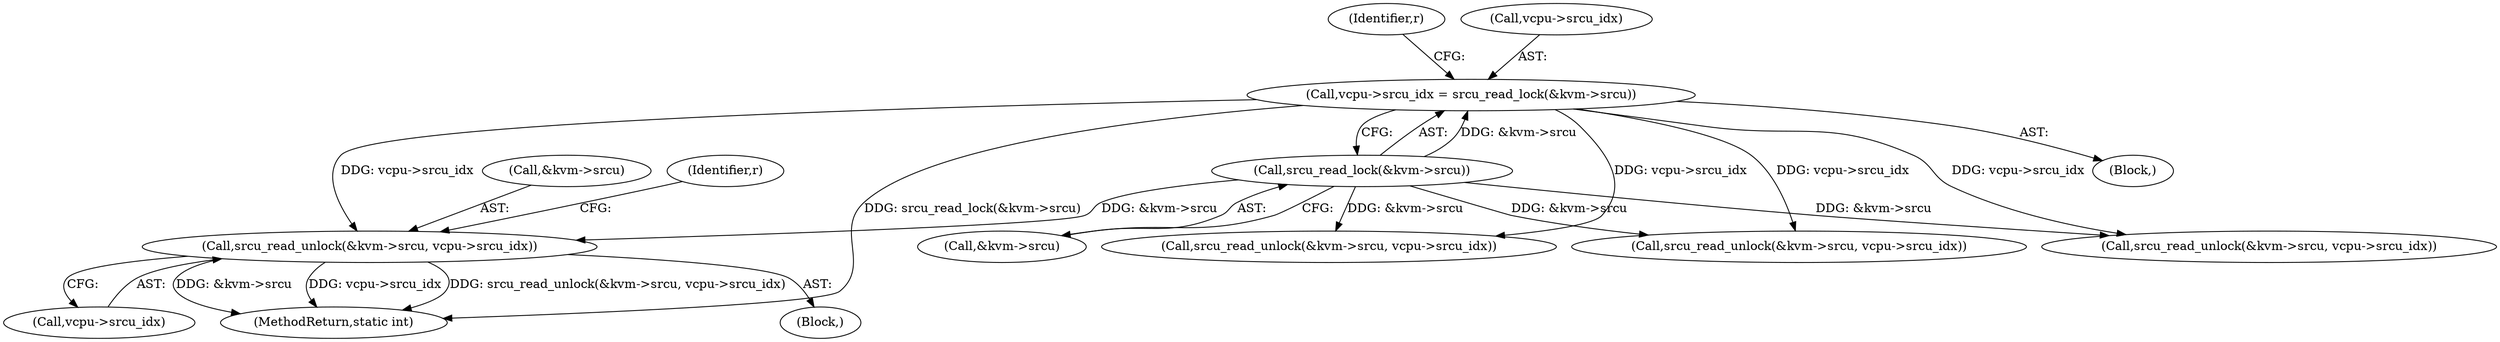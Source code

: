 digraph "1_linux_fda4e2e85589191b123d31cdc21fd33ee70f50fd_2@del" {
"1000126" [label="(Call,srcu_read_unlock(&kvm->srcu, vcpu->srcu_idx))"];
"1000114" [label="(Call,srcu_read_lock(&kvm->srcu))"];
"1000110" [label="(Call,vcpu->srcu_idx = srcu_read_lock(&kvm->srcu))"];
"1000110" [label="(Call,vcpu->srcu_idx = srcu_read_lock(&kvm->srcu))"];
"1000125" [label="(Block,)"];
"1000126" [label="(Call,srcu_read_unlock(&kvm->srcu, vcpu->srcu_idx))"];
"1000114" [label="(Call,srcu_read_lock(&kvm->srcu))"];
"1000167" [label="(Call,srcu_read_unlock(&kvm->srcu, vcpu->srcu_idx))"];
"1000120" [label="(Identifier,r)"];
"1000102" [label="(Block,)"];
"1000111" [label="(Call,vcpu->srcu_idx)"];
"1000131" [label="(Call,vcpu->srcu_idx)"];
"1000127" [label="(Call,&kvm->srcu)"];
"1000115" [label="(Call,&kvm->srcu)"];
"1000330" [label="(MethodReturn,static int)"];
"1000299" [label="(Call,srcu_read_unlock(&kvm->srcu, vcpu->srcu_idx))"];
"1000135" [label="(Identifier,r)"];
"1000318" [label="(Call,srcu_read_unlock(&kvm->srcu, vcpu->srcu_idx))"];
"1000126" -> "1000125"  [label="AST: "];
"1000126" -> "1000131"  [label="CFG: "];
"1000127" -> "1000126"  [label="AST: "];
"1000131" -> "1000126"  [label="AST: "];
"1000135" -> "1000126"  [label="CFG: "];
"1000126" -> "1000330"  [label="DDG: srcu_read_unlock(&kvm->srcu, vcpu->srcu_idx)"];
"1000126" -> "1000330"  [label="DDG: &kvm->srcu"];
"1000126" -> "1000330"  [label="DDG: vcpu->srcu_idx"];
"1000114" -> "1000126"  [label="DDG: &kvm->srcu"];
"1000110" -> "1000126"  [label="DDG: vcpu->srcu_idx"];
"1000114" -> "1000110"  [label="AST: "];
"1000114" -> "1000115"  [label="CFG: "];
"1000115" -> "1000114"  [label="AST: "];
"1000110" -> "1000114"  [label="CFG: "];
"1000114" -> "1000110"  [label="DDG: &kvm->srcu"];
"1000114" -> "1000167"  [label="DDG: &kvm->srcu"];
"1000114" -> "1000299"  [label="DDG: &kvm->srcu"];
"1000114" -> "1000318"  [label="DDG: &kvm->srcu"];
"1000110" -> "1000102"  [label="AST: "];
"1000111" -> "1000110"  [label="AST: "];
"1000120" -> "1000110"  [label="CFG: "];
"1000110" -> "1000330"  [label="DDG: srcu_read_lock(&kvm->srcu)"];
"1000110" -> "1000167"  [label="DDG: vcpu->srcu_idx"];
"1000110" -> "1000299"  [label="DDG: vcpu->srcu_idx"];
"1000110" -> "1000318"  [label="DDG: vcpu->srcu_idx"];
}
